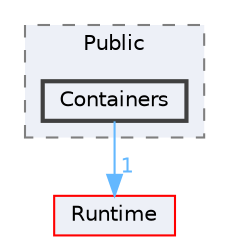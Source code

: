 digraph "Containers"
{
 // INTERACTIVE_SVG=YES
 // LATEX_PDF_SIZE
  bgcolor="transparent";
  edge [fontname=Helvetica,fontsize=10,labelfontname=Helvetica,labelfontsize=10];
  node [fontname=Helvetica,fontsize=10,shape=box,height=0.2,width=0.4];
  compound=true
  subgraph clusterdir_2149c38726ea9ca217792741d64f2ce8 {
    graph [ bgcolor="#edf0f7", pencolor="grey50", label="Public", fontname=Helvetica,fontsize=10 style="filled,dashed", URL="dir_2149c38726ea9ca217792741d64f2ce8.html",tooltip=""]
  dir_27b37ec08f49f04aa7103a605bf50916 [label="Containers", fillcolor="#edf0f7", color="grey25", style="filled,bold", URL="dir_27b37ec08f49f04aa7103a605bf50916.html",tooltip=""];
  }
  dir_7536b172fbd480bfd146a1b1acd6856b [label="Runtime", fillcolor="#edf0f7", color="red", style="filled", URL="dir_7536b172fbd480bfd146a1b1acd6856b.html",tooltip=""];
  dir_27b37ec08f49f04aa7103a605bf50916->dir_7536b172fbd480bfd146a1b1acd6856b [headlabel="1", labeldistance=1.5 headhref="dir_000249_000984.html" href="dir_000249_000984.html" color="steelblue1" fontcolor="steelblue1"];
}
